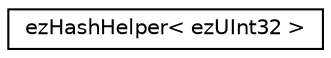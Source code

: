 digraph "Graphical Class Hierarchy"
{
 // LATEX_PDF_SIZE
  edge [fontname="Helvetica",fontsize="10",labelfontname="Helvetica",labelfontsize="10"];
  node [fontname="Helvetica",fontsize="10",shape=record];
  rankdir="LR";
  Node0 [label="ezHashHelper\< ezUInt32 \>",height=0.2,width=0.4,color="black", fillcolor="white", style="filled",URL="$d0/d54/structez_hash_helper_3_01ez_u_int32_01_4.htm",tooltip=" "];
}
